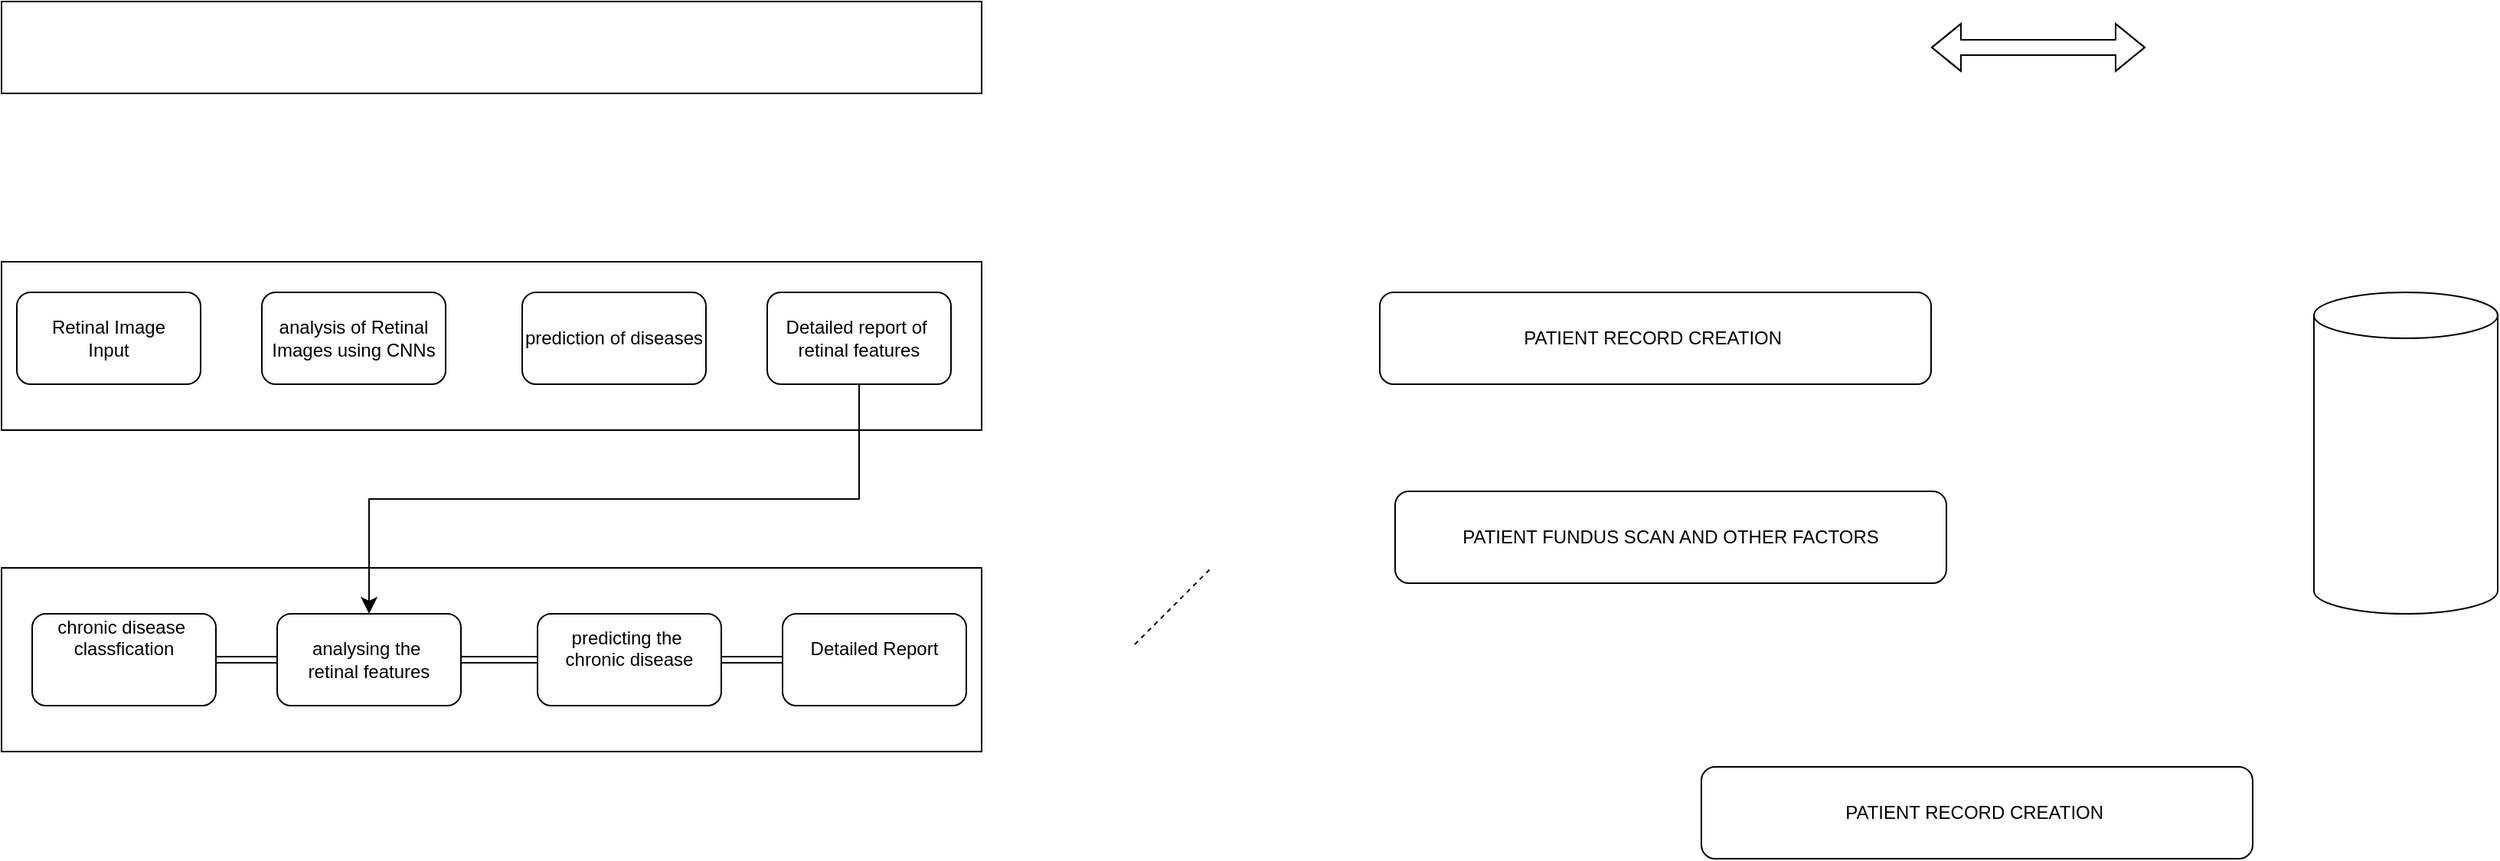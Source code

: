 <mxfile version="24.4.0" type="github">
  <diagram name="Page-1" id="4gAsuJwyxFiTD94uo9k4">
    <mxGraphModel dx="1400" dy="685" grid="1" gridSize="10" guides="0" tooltips="1" connect="1" arrows="1" fold="1" page="1" pageScale="1" pageWidth="1200" pageHeight="1600" math="0" shadow="0">
      <root>
        <mxCell id="0" />
        <mxCell id="1" parent="0" />
        <mxCell id="pOnptlD20K87jXzJHfgA-33" value="" style="rounded=0;whiteSpace=wrap;html=1;" vertex="1" parent="1">
          <mxGeometry x="110" y="390" width="640" height="60" as="geometry" />
        </mxCell>
        <mxCell id="pOnptlD20K87jXzJHfgA-34" value="" style="rounded=0;whiteSpace=wrap;html=1;" vertex="1" parent="1">
          <mxGeometry x="110" y="560" width="640" height="110" as="geometry" />
        </mxCell>
        <mxCell id="pOnptlD20K87jXzJHfgA-35" value="" style="rounded=0;whiteSpace=wrap;html=1;" vertex="1" parent="1">
          <mxGeometry x="110" y="760" width="640" height="120" as="geometry" />
        </mxCell>
        <mxCell id="pOnptlD20K87jXzJHfgA-36" value="chronic disease&amp;nbsp;&lt;div&gt;classfication&lt;/div&gt;&lt;div&gt;&lt;br&gt;&lt;/div&gt;&lt;div&gt;&lt;br&gt;&lt;/div&gt;" style="rounded=1;whiteSpace=wrap;html=1;" vertex="1" parent="1">
          <mxGeometry x="130" y="790" width="120" height="60" as="geometry" />
        </mxCell>
        <mxCell id="pOnptlD20K87jXzJHfgA-40" value="analysing the&amp;nbsp;&lt;div&gt;retinal features&lt;/div&gt;" style="rounded=1;whiteSpace=wrap;html=1;" vertex="1" parent="1">
          <mxGeometry x="290" y="790" width="120" height="60" as="geometry" />
        </mxCell>
        <mxCell id="pOnptlD20K87jXzJHfgA-44" value="" style="shape=link;html=1;rounded=0;" edge="1" parent="1">
          <mxGeometry width="100" relative="1" as="geometry">
            <mxPoint x="410" y="820" as="sourcePoint" />
            <mxPoint x="470" y="820" as="targetPoint" />
          </mxGeometry>
        </mxCell>
        <mxCell id="M1_JXk1Tt3_QBtWWeWjV-90" value="" style="shape=cylinder3;whiteSpace=wrap;html=1;boundedLbl=1;backgroundOutline=1;size=15;" vertex="1" parent="1">
          <mxGeometry x="1620" y="580" width="120" height="210" as="geometry" />
        </mxCell>
        <mxCell id="pOnptlD20K87jXzJHfgA-45" value="predicting the&amp;nbsp;&lt;div&gt;chronic disease&lt;/div&gt;&lt;div&gt;&lt;br&gt;&lt;/div&gt;" style="rounded=1;whiteSpace=wrap;html=1;" vertex="1" parent="1">
          <mxGeometry x="460" y="790" width="120" height="60" as="geometry" />
        </mxCell>
        <mxCell id="pOnptlD20K87jXzJHfgA-46" value="" style="shape=link;html=1;rounded=0;" edge="1" parent="1" target="pOnptlD20K87jXzJHfgA-47">
          <mxGeometry width="100" relative="1" as="geometry">
            <mxPoint x="580" y="820" as="sourcePoint" />
            <mxPoint x="680" y="820" as="targetPoint" />
          </mxGeometry>
        </mxCell>
        <mxCell id="pOnptlD20K87jXzJHfgA-47" value="Detailed Report&lt;div&gt;&lt;br&gt;&lt;/div&gt;" style="rounded=1;whiteSpace=wrap;html=1;" vertex="1" parent="1">
          <mxGeometry x="620" y="790" width="120" height="60" as="geometry" />
        </mxCell>
        <mxCell id="M1_JXk1Tt3_QBtWWeWjV-93" value="" style="shape=flexArrow;endArrow=classic;startArrow=classic;html=1;rounded=0;" edge="1" parent="1">
          <mxGeometry width="100" height="100" relative="1" as="geometry">
            <mxPoint x="1370" y="420" as="sourcePoint" />
            <mxPoint x="1510" y="420" as="targetPoint" />
            <Array as="points">
              <mxPoint x="1450" y="420" />
            </Array>
          </mxGeometry>
        </mxCell>
        <mxCell id="pOnptlD20K87jXzJHfgA-52" value="" style="shape=link;html=1;rounded=0;" edge="1" parent="1">
          <mxGeometry width="100" relative="1" as="geometry">
            <mxPoint x="250" y="820" as="sourcePoint" />
            <mxPoint x="290" y="820" as="targetPoint" />
          </mxGeometry>
        </mxCell>
        <mxCell id="M1_JXk1Tt3_QBtWWeWjV-100" value="PATIENT RECORD CREATION&amp;nbsp;" style="rounded=1;whiteSpace=wrap;html=1;" vertex="1" parent="1">
          <mxGeometry x="1010" y="580" width="360" height="60" as="geometry" />
        </mxCell>
        <mxCell id="pOnptlD20K87jXzJHfgA-54" value="" style="endArrow=none;dashed=1;html=1;rounded=0;" edge="1" parent="1">
          <mxGeometry width="50" height="50" relative="1" as="geometry">
            <mxPoint x="850" y="810" as="sourcePoint" />
            <mxPoint x="900" y="760" as="targetPoint" />
          </mxGeometry>
        </mxCell>
        <mxCell id="M1_JXk1Tt3_QBtWWeWjV-101" value="PATIENT FUNDUS SCAN AND OTHER FACTORS" style="rounded=1;whiteSpace=wrap;html=1;" vertex="1" parent="1">
          <mxGeometry x="1020" y="710" width="360" height="60" as="geometry" />
        </mxCell>
        <mxCell id="K06i48sgx8T4ejIASsgh-2" value="Detailed report of&amp;nbsp; retinal features" style="rounded=1;whiteSpace=wrap;html=1;" vertex="1" parent="1">
          <mxGeometry x="610" y="580" width="120" height="60" as="geometry" />
        </mxCell>
        <mxCell id="M1_JXk1Tt3_QBtWWeWjV-102" value="PATIENT RECORD CREATION&amp;nbsp;" style="rounded=1;whiteSpace=wrap;html=1;" vertex="1" parent="1">
          <mxGeometry x="1220" y="890" width="360" height="60" as="geometry" />
        </mxCell>
        <mxCell id="K06i48sgx8T4ejIASsgh-3" value="&lt;div&gt;&lt;br&gt;&lt;/div&gt;&lt;div&gt;&lt;br&gt;&lt;/div&gt;Retinal Image&lt;div&gt;Input&lt;br&gt;&lt;div&gt;&lt;br&gt;&lt;/div&gt;&lt;div&gt;&lt;br&gt;&lt;/div&gt;&lt;/div&gt;" style="rounded=1;whiteSpace=wrap;html=1;" vertex="1" parent="1">
          <mxGeometry x="120" y="580" width="120" height="60" as="geometry" />
        </mxCell>
        <mxCell id="K06i48sgx8T4ejIASsgh-4" value="analysis of Retinal Images using CNNs" style="rounded=1;whiteSpace=wrap;html=1;" vertex="1" parent="1">
          <mxGeometry x="280" y="580" width="120" height="60" as="geometry" />
        </mxCell>
        <mxCell id="K06i48sgx8T4ejIASsgh-5" value="prediction of diseases" style="rounded=1;whiteSpace=wrap;html=1;" vertex="1" parent="1">
          <mxGeometry x="450" y="580" width="120" height="60" as="geometry" />
        </mxCell>
        <mxCell id="K06i48sgx8T4ejIASsgh-12" value="" style="edgeStyle=elbowEdgeStyle;elbow=vertical;endArrow=classic;html=1;curved=0;rounded=0;endSize=8;startSize=8;entryX=0.5;entryY=0;entryDx=0;entryDy=0;exitX=0.5;exitY=1;exitDx=0;exitDy=0;" edge="1" parent="1" source="K06i48sgx8T4ejIASsgh-2" target="pOnptlD20K87jXzJHfgA-40">
          <mxGeometry width="50" height="50" relative="1" as="geometry">
            <mxPoint x="370" y="710" as="sourcePoint" />
            <mxPoint x="420" y="660" as="targetPoint" />
          </mxGeometry>
        </mxCell>
      </root>
    </mxGraphModel>
  </diagram>
</mxfile>
